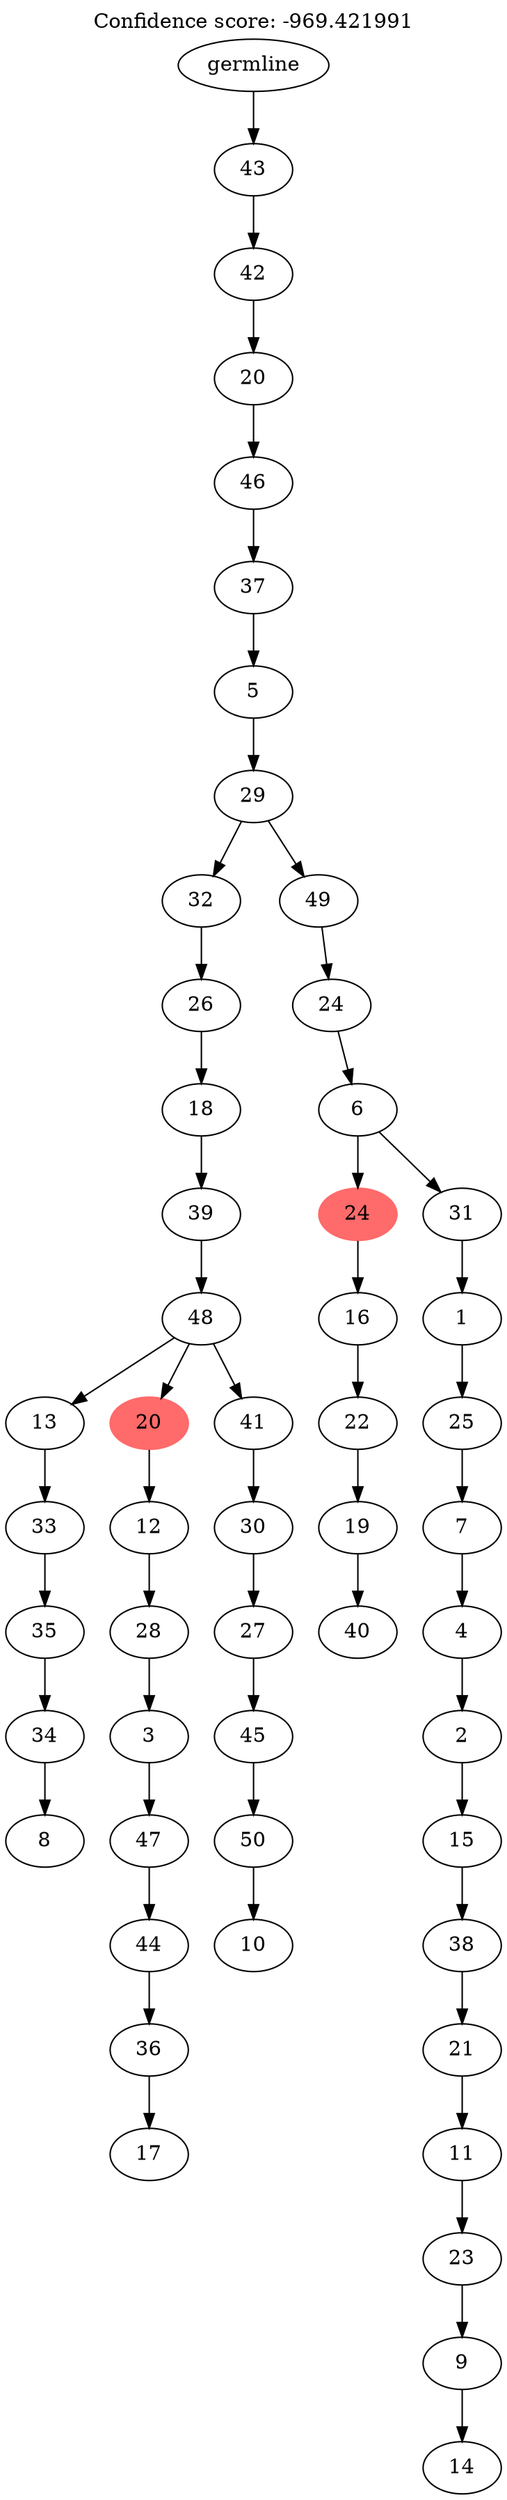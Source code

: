 digraph g {
	"51" -> "52";
	"52" [label="8"];
	"50" -> "51";
	"51" [label="34"];
	"49" -> "50";
	"50" [label="35"];
	"48" -> "49";
	"49" [label="33"];
	"46" -> "47";
	"47" [label="17"];
	"45" -> "46";
	"46" [label="36"];
	"44" -> "45";
	"45" [label="44"];
	"43" -> "44";
	"44" [label="47"];
	"42" -> "43";
	"43" [label="3"];
	"41" -> "42";
	"42" [label="28"];
	"40" -> "41";
	"41" [label="12"];
	"38" -> "39";
	"39" [label="10"];
	"37" -> "38";
	"38" [label="50"];
	"36" -> "37";
	"37" [label="45"];
	"35" -> "36";
	"36" [label="27"];
	"34" -> "35";
	"35" [label="30"];
	"33" -> "34";
	"34" [label="41"];
	"33" -> "40";
	"40" [color=indianred1, style=filled, label="20"];
	"33" -> "48";
	"48" [label="13"];
	"32" -> "33";
	"33" [label="48"];
	"31" -> "32";
	"32" [label="39"];
	"30" -> "31";
	"31" [label="18"];
	"29" -> "30";
	"30" [label="26"];
	"27" -> "28";
	"28" [label="40"];
	"26" -> "27";
	"27" [label="19"];
	"25" -> "26";
	"26" [label="22"];
	"24" -> "25";
	"25" [label="16"];
	"22" -> "23";
	"23" [label="14"];
	"21" -> "22";
	"22" [label="9"];
	"20" -> "21";
	"21" [label="23"];
	"19" -> "20";
	"20" [label="11"];
	"18" -> "19";
	"19" [label="21"];
	"17" -> "18";
	"18" [label="38"];
	"16" -> "17";
	"17" [label="15"];
	"15" -> "16";
	"16" [label="2"];
	"14" -> "15";
	"15" [label="4"];
	"13" -> "14";
	"14" [label="7"];
	"12" -> "13";
	"13" [label="25"];
	"11" -> "12";
	"12" [label="1"];
	"10" -> "11";
	"11" [label="31"];
	"10" -> "24";
	"24" [color=indianred1, style=filled, label="24"];
	"9" -> "10";
	"10" [label="6"];
	"8" -> "9";
	"9" [label="24"];
	"7" -> "8";
	"8" [label="49"];
	"7" -> "29";
	"29" [label="32"];
	"6" -> "7";
	"7" [label="29"];
	"5" -> "6";
	"6" [label="5"];
	"4" -> "5";
	"5" [label="37"];
	"3" -> "4";
	"4" [label="46"];
	"2" -> "3";
	"3" [label="20"];
	"1" -> "2";
	"2" [label="42"];
	"0" -> "1";
	"1" [label="43"];
	"0" [label="germline"];
	labelloc="t";
	label="Confidence score: -969.421991";
}

